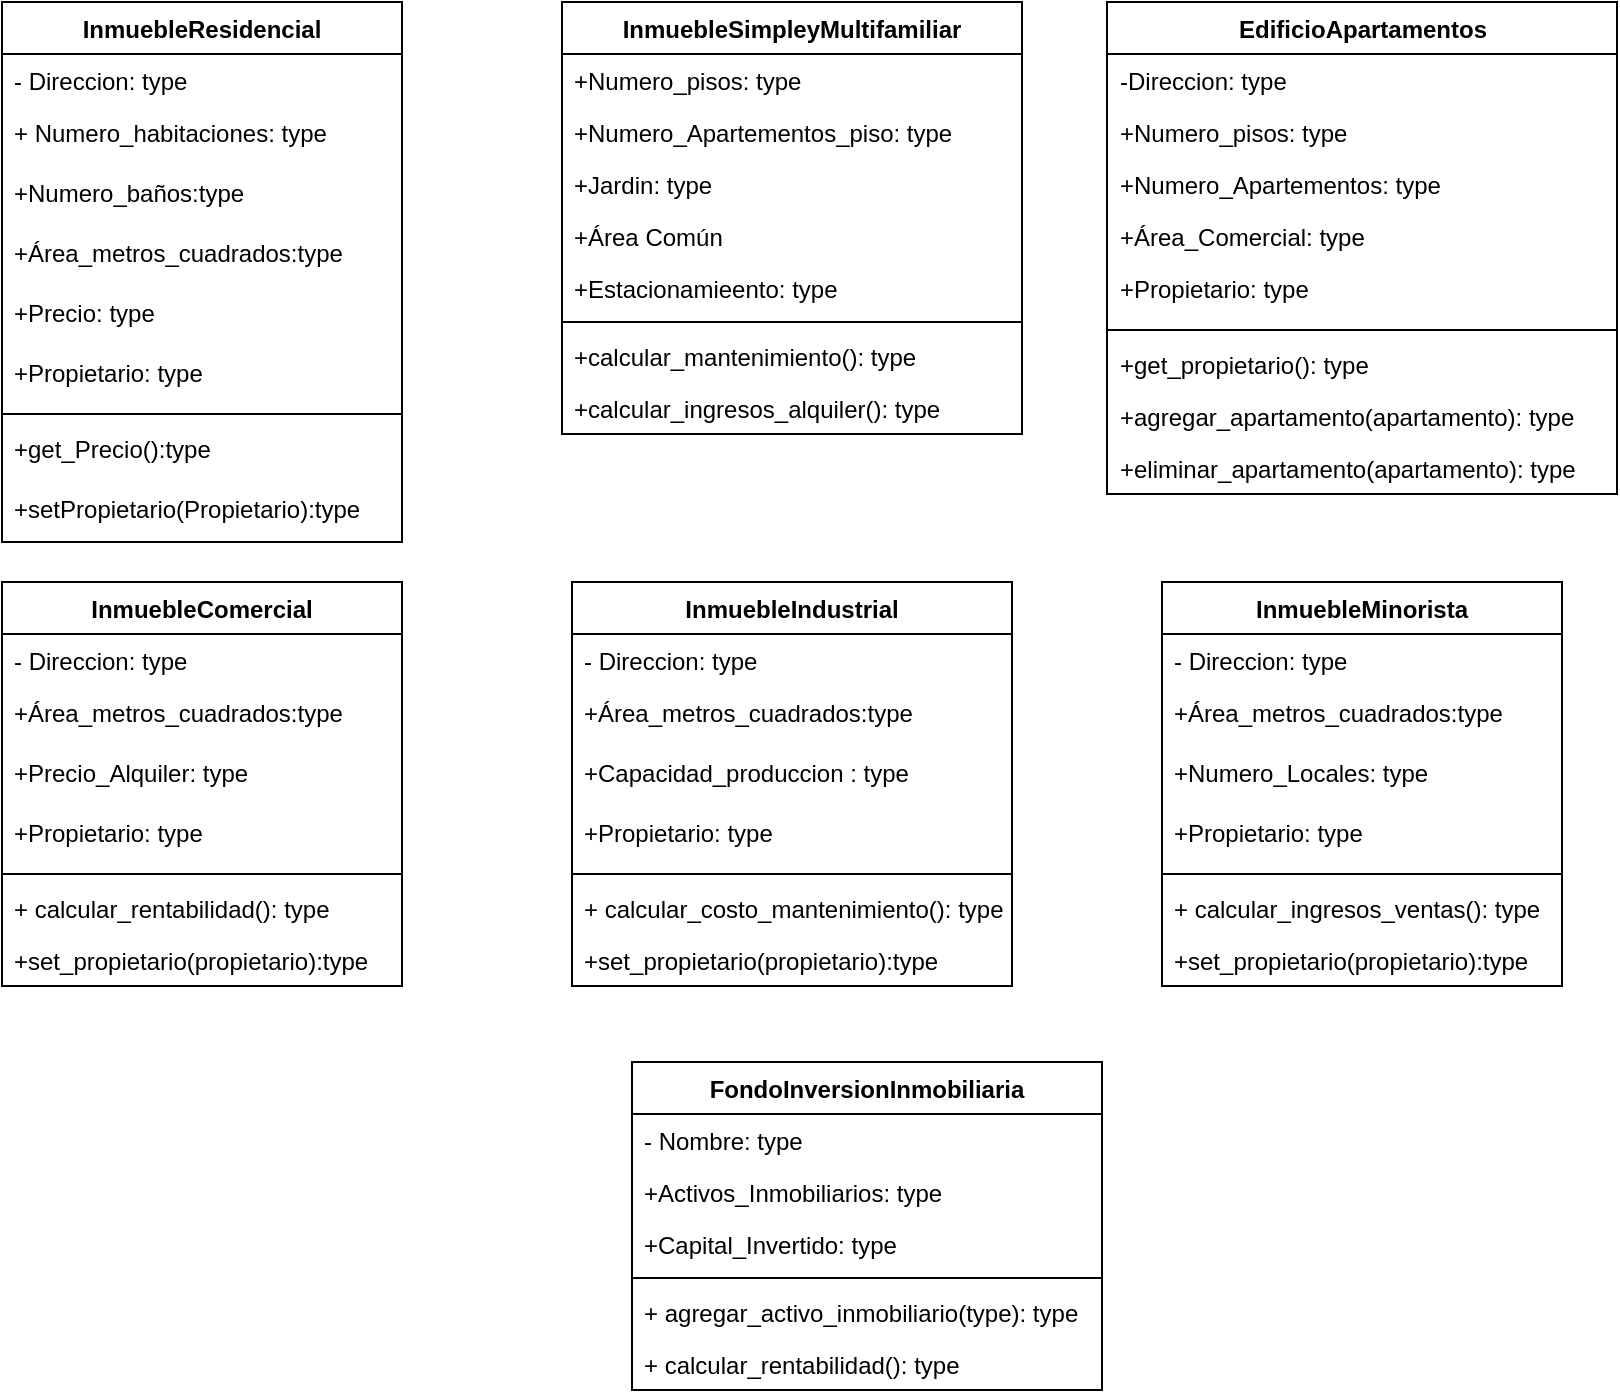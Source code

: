<mxfile version="21.5.2" type="google">
  <diagram name="Página-1" id="88PG_5Ypo7Cuoi6rT-1I">
    <mxGraphModel grid="1" page="1" gridSize="10" guides="1" tooltips="1" connect="1" arrows="1" fold="1" pageScale="1" pageWidth="827" pageHeight="1169" math="0" shadow="0">
      <root>
        <mxCell id="0" />
        <mxCell id="1" parent="0" />
        <mxCell id="-uS1xxPNbjX5ovQZobzU-13" value="FondoInversionInmobiliaria" style="swimlane;fontStyle=1;align=center;verticalAlign=top;childLayout=stackLayout;horizontal=1;startSize=26;horizontalStack=0;resizeParent=1;resizeParentMax=0;resizeLast=0;collapsible=1;marginBottom=0;whiteSpace=wrap;html=1;" vertex="1" parent="1">
          <mxGeometry x="285" y="480" width="235" height="164" as="geometry" />
        </mxCell>
        <mxCell id="-uS1xxPNbjX5ovQZobzU-14" value="- Nombre: type" style="text;strokeColor=none;fillColor=none;align=left;verticalAlign=top;spacingLeft=4;spacingRight=4;overflow=hidden;rotatable=0;points=[[0,0.5],[1,0.5]];portConstraint=eastwest;whiteSpace=wrap;html=1;" vertex="1" parent="-uS1xxPNbjX5ovQZobzU-13">
          <mxGeometry y="26" width="235" height="26" as="geometry" />
        </mxCell>
        <mxCell id="-uS1xxPNbjX5ovQZobzU-98" value="+Activos_Inmobiliarios: type" style="text;strokeColor=none;fillColor=none;align=left;verticalAlign=top;spacingLeft=4;spacingRight=4;overflow=hidden;rotatable=0;points=[[0,0.5],[1,0.5]];portConstraint=eastwest;whiteSpace=wrap;html=1;" vertex="1" parent="-uS1xxPNbjX5ovQZobzU-13">
          <mxGeometry y="52" width="235" height="26" as="geometry" />
        </mxCell>
        <mxCell id="-uS1xxPNbjX5ovQZobzU-97" value="+Capital_Invertido: type" style="text;strokeColor=none;fillColor=none;align=left;verticalAlign=top;spacingLeft=4;spacingRight=4;overflow=hidden;rotatable=0;points=[[0,0.5],[1,0.5]];portConstraint=eastwest;whiteSpace=wrap;html=1;" vertex="1" parent="-uS1xxPNbjX5ovQZobzU-13">
          <mxGeometry y="78" width="235" height="26" as="geometry" />
        </mxCell>
        <mxCell id="-uS1xxPNbjX5ovQZobzU-15" value="" style="line;strokeWidth=1;fillColor=none;align=left;verticalAlign=middle;spacingTop=-1;spacingLeft=3;spacingRight=3;rotatable=0;labelPosition=right;points=[];portConstraint=eastwest;strokeColor=inherit;" vertex="1" parent="-uS1xxPNbjX5ovQZobzU-13">
          <mxGeometry y="104" width="235" height="8" as="geometry" />
        </mxCell>
        <mxCell id="-uS1xxPNbjX5ovQZobzU-16" value="+ agregar_activo_inmobiliario(type): type" style="text;strokeColor=none;fillColor=none;align=left;verticalAlign=top;spacingLeft=4;spacingRight=4;overflow=hidden;rotatable=0;points=[[0,0.5],[1,0.5]];portConstraint=eastwest;whiteSpace=wrap;html=1;" vertex="1" parent="-uS1xxPNbjX5ovQZobzU-13">
          <mxGeometry y="112" width="235" height="26" as="geometry" />
        </mxCell>
        <mxCell id="-uS1xxPNbjX5ovQZobzU-102" value="+ calcular_rentabilidad(): type" style="text;strokeColor=none;fillColor=none;align=left;verticalAlign=top;spacingLeft=4;spacingRight=4;overflow=hidden;rotatable=0;points=[[0,0.5],[1,0.5]];portConstraint=eastwest;whiteSpace=wrap;html=1;" vertex="1" parent="-uS1xxPNbjX5ovQZobzU-13">
          <mxGeometry y="138" width="235" height="26" as="geometry" />
        </mxCell>
        <mxCell id="-uS1xxPNbjX5ovQZobzU-17" value="InmuebleSimpleyMultifamiliar" style="swimlane;fontStyle=1;align=center;verticalAlign=top;childLayout=stackLayout;horizontal=1;startSize=26;horizontalStack=0;resizeParent=1;resizeParentMax=0;resizeLast=0;collapsible=1;marginBottom=0;whiteSpace=wrap;html=1;" vertex="1" parent="1">
          <mxGeometry x="250" y="-50" width="230" height="216" as="geometry" />
        </mxCell>
        <mxCell id="-uS1xxPNbjX5ovQZobzU-18" value="+Numero_pisos: type" style="text;strokeColor=none;fillColor=none;align=left;verticalAlign=top;spacingLeft=4;spacingRight=4;overflow=hidden;rotatable=0;points=[[0,0.5],[1,0.5]];portConstraint=eastwest;whiteSpace=wrap;html=1;" vertex="1" parent="-uS1xxPNbjX5ovQZobzU-17">
          <mxGeometry y="26" width="230" height="26" as="geometry" />
        </mxCell>
        <mxCell id="-uS1xxPNbjX5ovQZobzU-65" value="+Numero_Apartementos_piso: type" style="text;strokeColor=none;fillColor=none;align=left;verticalAlign=top;spacingLeft=4;spacingRight=4;overflow=hidden;rotatable=0;points=[[0,0.5],[1,0.5]];portConstraint=eastwest;whiteSpace=wrap;html=1;" vertex="1" parent="-uS1xxPNbjX5ovQZobzU-17">
          <mxGeometry y="52" width="230" height="26" as="geometry" />
        </mxCell>
        <mxCell id="-uS1xxPNbjX5ovQZobzU-20" value="+Jardin: type" style="text;strokeColor=none;fillColor=none;align=left;verticalAlign=top;spacingLeft=4;spacingRight=4;overflow=hidden;rotatable=0;points=[[0,0.5],[1,0.5]];portConstraint=eastwest;whiteSpace=wrap;html=1;" vertex="1" parent="-uS1xxPNbjX5ovQZobzU-17">
          <mxGeometry y="78" width="230" height="26" as="geometry" />
        </mxCell>
        <mxCell id="-uS1xxPNbjX5ovQZobzU-64" value="+Área Común" style="text;strokeColor=none;fillColor=none;align=left;verticalAlign=top;spacingLeft=4;spacingRight=4;overflow=hidden;rotatable=0;points=[[0,0.5],[1,0.5]];portConstraint=eastwest;whiteSpace=wrap;html=1;" vertex="1" parent="-uS1xxPNbjX5ovQZobzU-17">
          <mxGeometry y="104" width="230" height="26" as="geometry" />
        </mxCell>
        <mxCell id="-uS1xxPNbjX5ovQZobzU-58" value="+Estacionamieento: type" style="text;strokeColor=none;fillColor=none;align=left;verticalAlign=top;spacingLeft=4;spacingRight=4;overflow=hidden;rotatable=0;points=[[0,0.5],[1,0.5]];portConstraint=eastwest;whiteSpace=wrap;html=1;" vertex="1" parent="-uS1xxPNbjX5ovQZobzU-17">
          <mxGeometry y="130" width="230" height="26" as="geometry" />
        </mxCell>
        <mxCell id="-uS1xxPNbjX5ovQZobzU-19" value="" style="line;strokeWidth=1;fillColor=none;align=left;verticalAlign=middle;spacingTop=-1;spacingLeft=3;spacingRight=3;rotatable=0;labelPosition=right;points=[];portConstraint=eastwest;strokeColor=inherit;" vertex="1" parent="-uS1xxPNbjX5ovQZobzU-17">
          <mxGeometry y="156" width="230" height="8" as="geometry" />
        </mxCell>
        <mxCell id="-uS1xxPNbjX5ovQZobzU-56" value="+calcular_mantenimiento(): type" style="text;strokeColor=none;fillColor=none;align=left;verticalAlign=top;spacingLeft=4;spacingRight=4;overflow=hidden;rotatable=0;points=[[0,0.5],[1,0.5]];portConstraint=eastwest;whiteSpace=wrap;html=1;" vertex="1" parent="-uS1xxPNbjX5ovQZobzU-17">
          <mxGeometry y="164" width="230" height="26" as="geometry" />
        </mxCell>
        <mxCell id="-uS1xxPNbjX5ovQZobzU-61" value="+calcular_ingresos_alquiler(): type" style="text;strokeColor=none;fillColor=none;align=left;verticalAlign=top;spacingLeft=4;spacingRight=4;overflow=hidden;rotatable=0;points=[[0,0.5],[1,0.5]];portConstraint=eastwest;whiteSpace=wrap;html=1;" vertex="1" parent="-uS1xxPNbjX5ovQZobzU-17">
          <mxGeometry y="190" width="230" height="26" as="geometry" />
        </mxCell>
        <mxCell id="-uS1xxPNbjX5ovQZobzU-25" value="InmuebleMinorista" style="swimlane;fontStyle=1;align=center;verticalAlign=top;childLayout=stackLayout;horizontal=1;startSize=26;horizontalStack=0;resizeParent=1;resizeParentMax=0;resizeLast=0;collapsible=1;marginBottom=0;whiteSpace=wrap;html=1;" vertex="1" parent="1">
          <mxGeometry x="550" y="240" width="200" height="202" as="geometry" />
        </mxCell>
        <mxCell id="-uS1xxPNbjX5ovQZobzU-75" value="- Direccion: type" style="text;strokeColor=none;fillColor=none;align=left;verticalAlign=top;spacingLeft=4;spacingRight=4;overflow=hidden;rotatable=0;points=[[0,0.5],[1,0.5]];portConstraint=eastwest;whiteSpace=wrap;html=1;" vertex="1" parent="-uS1xxPNbjX5ovQZobzU-25">
          <mxGeometry y="26" width="200" height="26" as="geometry" />
        </mxCell>
        <mxCell id="-uS1xxPNbjX5ovQZobzU-76" value="+Área_metros_cuadrados:type&lt;span style=&quot;white-space: pre;&quot;&gt;&#x9;&lt;/span&gt;" style="text;strokeColor=none;fillColor=none;align=left;verticalAlign=top;spacingLeft=4;spacingRight=4;overflow=hidden;rotatable=0;points=[[0,0.5],[1,0.5]];portConstraint=eastwest;whiteSpace=wrap;html=1;" vertex="1" parent="-uS1xxPNbjX5ovQZobzU-25">
          <mxGeometry y="52" width="200" height="30" as="geometry" />
        </mxCell>
        <mxCell id="-uS1xxPNbjX5ovQZobzU-77" value="+Numero_Locales: type" style="text;strokeColor=none;fillColor=none;align=left;verticalAlign=top;spacingLeft=4;spacingRight=4;overflow=hidden;rotatable=0;points=[[0,0.5],[1,0.5]];portConstraint=eastwest;whiteSpace=wrap;html=1;" vertex="1" parent="-uS1xxPNbjX5ovQZobzU-25">
          <mxGeometry y="82" width="200" height="30" as="geometry" />
        </mxCell>
        <mxCell id="-uS1xxPNbjX5ovQZobzU-78" value="+Propietario: type" style="text;strokeColor=none;fillColor=none;align=left;verticalAlign=top;spacingLeft=4;spacingRight=4;overflow=hidden;rotatable=0;points=[[0,0.5],[1,0.5]];portConstraint=eastwest;whiteSpace=wrap;html=1;" vertex="1" parent="-uS1xxPNbjX5ovQZobzU-25">
          <mxGeometry y="112" width="200" height="30" as="geometry" />
        </mxCell>
        <mxCell id="-uS1xxPNbjX5ovQZobzU-27" value="" style="line;strokeWidth=1;fillColor=none;align=left;verticalAlign=middle;spacingTop=-1;spacingLeft=3;spacingRight=3;rotatable=0;labelPosition=right;points=[];portConstraint=eastwest;strokeColor=inherit;" vertex="1" parent="-uS1xxPNbjX5ovQZobzU-25">
          <mxGeometry y="142" width="200" height="8" as="geometry" />
        </mxCell>
        <mxCell id="-uS1xxPNbjX5ovQZobzU-28" value="+ calcular_ingresos_ventas(): type" style="text;strokeColor=none;fillColor=none;align=left;verticalAlign=top;spacingLeft=4;spacingRight=4;overflow=hidden;rotatable=0;points=[[0,0.5],[1,0.5]];portConstraint=eastwest;whiteSpace=wrap;html=1;" vertex="1" parent="-uS1xxPNbjX5ovQZobzU-25">
          <mxGeometry y="150" width="200" height="26" as="geometry" />
        </mxCell>
        <mxCell id="-uS1xxPNbjX5ovQZobzU-79" value="+set_propietario(propietario):type" style="text;strokeColor=none;fillColor=none;align=left;verticalAlign=top;spacingLeft=4;spacingRight=4;overflow=hidden;rotatable=0;points=[[0,0.5],[1,0.5]];portConstraint=eastwest;whiteSpace=wrap;html=1;" vertex="1" parent="-uS1xxPNbjX5ovQZobzU-25">
          <mxGeometry y="176" width="200" height="26" as="geometry" />
        </mxCell>
        <mxCell id="-uS1xxPNbjX5ovQZobzU-29" value="InmuebleResidencial" style="swimlane;fontStyle=1;align=center;verticalAlign=top;childLayout=stackLayout;horizontal=1;startSize=26;horizontalStack=0;resizeParent=1;resizeParentMax=0;resizeLast=0;collapsible=1;marginBottom=0;whiteSpace=wrap;html=1;" vertex="1" parent="1">
          <mxGeometry x="-30" y="-50" width="200" height="270" as="geometry">
            <mxRectangle x="130" y="70" width="110" height="30" as="alternateBounds" />
          </mxGeometry>
        </mxCell>
        <mxCell id="-uS1xxPNbjX5ovQZobzU-30" value="- Direccion: type" style="text;strokeColor=none;fillColor=none;align=left;verticalAlign=top;spacingLeft=4;spacingRight=4;overflow=hidden;rotatable=0;points=[[0,0.5],[1,0.5]];portConstraint=eastwest;whiteSpace=wrap;html=1;" vertex="1" parent="-uS1xxPNbjX5ovQZobzU-29">
          <mxGeometry y="26" width="200" height="26" as="geometry" />
        </mxCell>
        <mxCell id="-uS1xxPNbjX5ovQZobzU-32" value="+ Numero_habitaciones: type" style="text;strokeColor=none;fillColor=none;align=left;verticalAlign=top;spacingLeft=4;spacingRight=4;overflow=hidden;rotatable=0;points=[[0,0.5],[1,0.5]];portConstraint=eastwest;whiteSpace=wrap;html=1;" vertex="1" parent="-uS1xxPNbjX5ovQZobzU-29">
          <mxGeometry y="52" width="200" height="30" as="geometry" />
        </mxCell>
        <mxCell id="-uS1xxPNbjX5ovQZobzU-47" value="+Numero_baños:type" style="text;strokeColor=none;fillColor=none;align=left;verticalAlign=top;spacingLeft=4;spacingRight=4;overflow=hidden;rotatable=0;points=[[0,0.5],[1,0.5]];portConstraint=eastwest;whiteSpace=wrap;html=1;" vertex="1" parent="-uS1xxPNbjX5ovQZobzU-29">
          <mxGeometry y="82" width="200" height="30" as="geometry" />
        </mxCell>
        <mxCell id="-uS1xxPNbjX5ovQZobzU-53" value="+Área_metros_cuadrados:type&lt;span style=&quot;white-space: pre;&quot;&gt;&#x9;&lt;/span&gt;" style="text;strokeColor=none;fillColor=none;align=left;verticalAlign=top;spacingLeft=4;spacingRight=4;overflow=hidden;rotatable=0;points=[[0,0.5],[1,0.5]];portConstraint=eastwest;whiteSpace=wrap;html=1;" vertex="1" parent="-uS1xxPNbjX5ovQZobzU-29">
          <mxGeometry y="112" width="200" height="30" as="geometry" />
        </mxCell>
        <mxCell id="-uS1xxPNbjX5ovQZobzU-55" value="+Precio: type" style="text;strokeColor=none;fillColor=none;align=left;verticalAlign=top;spacingLeft=4;spacingRight=4;overflow=hidden;rotatable=0;points=[[0,0.5],[1,0.5]];portConstraint=eastwest;whiteSpace=wrap;html=1;" vertex="1" parent="-uS1xxPNbjX5ovQZobzU-29">
          <mxGeometry y="142" width="200" height="30" as="geometry" />
        </mxCell>
        <mxCell id="-uS1xxPNbjX5ovQZobzU-67" value="+Propietario: type" style="text;strokeColor=none;fillColor=none;align=left;verticalAlign=top;spacingLeft=4;spacingRight=4;overflow=hidden;rotatable=0;points=[[0,0.5],[1,0.5]];portConstraint=eastwest;whiteSpace=wrap;html=1;" vertex="1" parent="-uS1xxPNbjX5ovQZobzU-29">
          <mxGeometry y="172" width="200" height="30" as="geometry" />
        </mxCell>
        <mxCell id="-uS1xxPNbjX5ovQZobzU-31" value="" style="line;strokeWidth=1;fillColor=none;align=left;verticalAlign=middle;spacingTop=-1;spacingLeft=3;spacingRight=3;rotatable=0;labelPosition=right;points=[];portConstraint=eastwest;strokeColor=inherit;" vertex="1" parent="-uS1xxPNbjX5ovQZobzU-29">
          <mxGeometry y="202" width="200" height="8" as="geometry" />
        </mxCell>
        <mxCell id="-uS1xxPNbjX5ovQZobzU-48" value="+get_Precio():type" style="text;strokeColor=none;fillColor=none;align=left;verticalAlign=top;spacingLeft=4;spacingRight=4;overflow=hidden;rotatable=0;points=[[0,0.5],[1,0.5]];portConstraint=eastwest;whiteSpace=wrap;html=1;" vertex="1" parent="-uS1xxPNbjX5ovQZobzU-29">
          <mxGeometry y="210" width="200" height="30" as="geometry" />
        </mxCell>
        <mxCell id="-uS1xxPNbjX5ovQZobzU-52" value="+setPropietario(Propietario):type" style="text;strokeColor=none;fillColor=none;align=left;verticalAlign=top;spacingLeft=4;spacingRight=4;overflow=hidden;rotatable=0;points=[[0,0.5],[1,0.5]];portConstraint=eastwest;whiteSpace=wrap;html=1;" vertex="1" parent="-uS1xxPNbjX5ovQZobzU-29">
          <mxGeometry y="240" width="200" height="30" as="geometry" />
        </mxCell>
        <mxCell id="-uS1xxPNbjX5ovQZobzU-33" value="EdificioApartamentos" style="swimlane;fontStyle=1;align=center;verticalAlign=top;childLayout=stackLayout;horizontal=1;startSize=26;horizontalStack=0;resizeParent=1;resizeParentMax=0;resizeLast=0;collapsible=1;marginBottom=0;whiteSpace=wrap;html=1;" vertex="1" parent="1">
          <mxGeometry x="522.5" y="-50" width="255" height="246" as="geometry" />
        </mxCell>
        <mxCell id="-uS1xxPNbjX5ovQZobzU-62" value="-Direccion: type" style="text;strokeColor=none;fillColor=none;align=left;verticalAlign=top;spacingLeft=4;spacingRight=4;overflow=hidden;rotatable=0;points=[[0,0.5],[1,0.5]];portConstraint=eastwest;whiteSpace=wrap;html=1;" vertex="1" parent="-uS1xxPNbjX5ovQZobzU-33">
          <mxGeometry y="26" width="255" height="26" as="geometry" />
        </mxCell>
        <mxCell id="-uS1xxPNbjX5ovQZobzU-63" value="+Numero_pisos: type" style="text;strokeColor=none;fillColor=none;align=left;verticalAlign=top;spacingLeft=4;spacingRight=4;overflow=hidden;rotatable=0;points=[[0,0.5],[1,0.5]];portConstraint=eastwest;whiteSpace=wrap;html=1;" vertex="1" parent="-uS1xxPNbjX5ovQZobzU-33">
          <mxGeometry y="52" width="255" height="26" as="geometry" />
        </mxCell>
        <mxCell id="-uS1xxPNbjX5ovQZobzU-59" value="+Numero_Apartementos: type" style="text;strokeColor=none;fillColor=none;align=left;verticalAlign=top;spacingLeft=4;spacingRight=4;overflow=hidden;rotatable=0;points=[[0,0.5],[1,0.5]];portConstraint=eastwest;whiteSpace=wrap;html=1;" vertex="1" parent="-uS1xxPNbjX5ovQZobzU-33">
          <mxGeometry y="78" width="255" height="26" as="geometry" />
        </mxCell>
        <mxCell id="-uS1xxPNbjX5ovQZobzU-60" value="+Área_Comercial: type" style="text;strokeColor=none;fillColor=none;align=left;verticalAlign=top;spacingLeft=4;spacingRight=4;overflow=hidden;rotatable=0;points=[[0,0.5],[1,0.5]];portConstraint=eastwest;whiteSpace=wrap;html=1;" vertex="1" parent="-uS1xxPNbjX5ovQZobzU-33">
          <mxGeometry y="104" width="255" height="26" as="geometry" />
        </mxCell>
        <mxCell id="-uS1xxPNbjX5ovQZobzU-54" value="+Propietario: type" style="text;strokeColor=none;fillColor=none;align=left;verticalAlign=top;spacingLeft=4;spacingRight=4;overflow=hidden;rotatable=0;points=[[0,0.5],[1,0.5]];portConstraint=eastwest;whiteSpace=wrap;html=1;" vertex="1" parent="-uS1xxPNbjX5ovQZobzU-33">
          <mxGeometry y="130" width="255" height="30" as="geometry" />
        </mxCell>
        <mxCell id="-uS1xxPNbjX5ovQZobzU-35" value="" style="line;strokeWidth=1;fillColor=none;align=left;verticalAlign=middle;spacingTop=-1;spacingLeft=3;spacingRight=3;rotatable=0;labelPosition=right;points=[];portConstraint=eastwest;strokeColor=inherit;" vertex="1" parent="-uS1xxPNbjX5ovQZobzU-33">
          <mxGeometry y="160" width="255" height="8" as="geometry" />
        </mxCell>
        <mxCell id="-uS1xxPNbjX5ovQZobzU-36" value="+get_propietario(): type" style="text;strokeColor=none;fillColor=none;align=left;verticalAlign=top;spacingLeft=4;spacingRight=4;overflow=hidden;rotatable=0;points=[[0,0.5],[1,0.5]];portConstraint=eastwest;whiteSpace=wrap;html=1;" vertex="1" parent="-uS1xxPNbjX5ovQZobzU-33">
          <mxGeometry y="168" width="255" height="26" as="geometry" />
        </mxCell>
        <mxCell id="-uS1xxPNbjX5ovQZobzU-70" value="+agregar_apartamento(apartamento): type" style="text;strokeColor=none;fillColor=none;align=left;verticalAlign=top;spacingLeft=4;spacingRight=4;overflow=hidden;rotatable=0;points=[[0,0.5],[1,0.5]];portConstraint=eastwest;whiteSpace=wrap;html=1;" vertex="1" parent="-uS1xxPNbjX5ovQZobzU-33">
          <mxGeometry y="194" width="255" height="26" as="geometry" />
        </mxCell>
        <mxCell id="-uS1xxPNbjX5ovQZobzU-69" value="+eliminar_apartamento(apartamento): type" style="text;strokeColor=none;fillColor=none;align=left;verticalAlign=top;spacingLeft=4;spacingRight=4;overflow=hidden;rotatable=0;points=[[0,0.5],[1,0.5]];portConstraint=eastwest;whiteSpace=wrap;html=1;" vertex="1" parent="-uS1xxPNbjX5ovQZobzU-33">
          <mxGeometry y="220" width="255" height="26" as="geometry" />
        </mxCell>
        <mxCell id="-uS1xxPNbjX5ovQZobzU-80" value="InmuebleIndustrial" style="swimlane;fontStyle=1;align=center;verticalAlign=top;childLayout=stackLayout;horizontal=1;startSize=26;horizontalStack=0;resizeParent=1;resizeParentMax=0;resizeLast=0;collapsible=1;marginBottom=0;whiteSpace=wrap;html=1;" vertex="1" parent="1">
          <mxGeometry x="255" y="240" width="220" height="202" as="geometry" />
        </mxCell>
        <mxCell id="-uS1xxPNbjX5ovQZobzU-81" value="- Direccion: type" style="text;strokeColor=none;fillColor=none;align=left;verticalAlign=top;spacingLeft=4;spacingRight=4;overflow=hidden;rotatable=0;points=[[0,0.5],[1,0.5]];portConstraint=eastwest;whiteSpace=wrap;html=1;" vertex="1" parent="-uS1xxPNbjX5ovQZobzU-80">
          <mxGeometry y="26" width="220" height="26" as="geometry" />
        </mxCell>
        <mxCell id="-uS1xxPNbjX5ovQZobzU-82" value="+Área_metros_cuadrados:type&lt;span style=&quot;white-space: pre;&quot;&gt;&#x9;&lt;/span&gt;" style="text;strokeColor=none;fillColor=none;align=left;verticalAlign=top;spacingLeft=4;spacingRight=4;overflow=hidden;rotatable=0;points=[[0,0.5],[1,0.5]];portConstraint=eastwest;whiteSpace=wrap;html=1;" vertex="1" parent="-uS1xxPNbjX5ovQZobzU-80">
          <mxGeometry y="52" width="220" height="30" as="geometry" />
        </mxCell>
        <mxCell id="-uS1xxPNbjX5ovQZobzU-83" value="+Capacidad_produccion : type" style="text;strokeColor=none;fillColor=none;align=left;verticalAlign=top;spacingLeft=4;spacingRight=4;overflow=hidden;rotatable=0;points=[[0,0.5],[1,0.5]];portConstraint=eastwest;whiteSpace=wrap;html=1;" vertex="1" parent="-uS1xxPNbjX5ovQZobzU-80">
          <mxGeometry y="82" width="220" height="30" as="geometry" />
        </mxCell>
        <mxCell id="-uS1xxPNbjX5ovQZobzU-84" value="+Propietario: type" style="text;strokeColor=none;fillColor=none;align=left;verticalAlign=top;spacingLeft=4;spacingRight=4;overflow=hidden;rotatable=0;points=[[0,0.5],[1,0.5]];portConstraint=eastwest;whiteSpace=wrap;html=1;" vertex="1" parent="-uS1xxPNbjX5ovQZobzU-80">
          <mxGeometry y="112" width="220" height="30" as="geometry" />
        </mxCell>
        <mxCell id="-uS1xxPNbjX5ovQZobzU-85" value="" style="line;strokeWidth=1;fillColor=none;align=left;verticalAlign=middle;spacingTop=-1;spacingLeft=3;spacingRight=3;rotatable=0;labelPosition=right;points=[];portConstraint=eastwest;strokeColor=inherit;" vertex="1" parent="-uS1xxPNbjX5ovQZobzU-80">
          <mxGeometry y="142" width="220" height="8" as="geometry" />
        </mxCell>
        <mxCell id="-uS1xxPNbjX5ovQZobzU-86" value="+ calcular_costo_mantenimiento(): type" style="text;strokeColor=none;fillColor=none;align=left;verticalAlign=top;spacingLeft=4;spacingRight=4;overflow=hidden;rotatable=0;points=[[0,0.5],[1,0.5]];portConstraint=eastwest;whiteSpace=wrap;html=1;" vertex="1" parent="-uS1xxPNbjX5ovQZobzU-80">
          <mxGeometry y="150" width="220" height="26" as="geometry" />
        </mxCell>
        <mxCell id="-uS1xxPNbjX5ovQZobzU-87" value="+set_propietario(propietario):type" style="text;strokeColor=none;fillColor=none;align=left;verticalAlign=top;spacingLeft=4;spacingRight=4;overflow=hidden;rotatable=0;points=[[0,0.5],[1,0.5]];portConstraint=eastwest;whiteSpace=wrap;html=1;" vertex="1" parent="-uS1xxPNbjX5ovQZobzU-80">
          <mxGeometry y="176" width="220" height="26" as="geometry" />
        </mxCell>
        <mxCell id="-uS1xxPNbjX5ovQZobzU-88" value="InmuebleComercial" style="swimlane;fontStyle=1;align=center;verticalAlign=top;childLayout=stackLayout;horizontal=1;startSize=26;horizontalStack=0;resizeParent=1;resizeParentMax=0;resizeLast=0;collapsible=1;marginBottom=0;whiteSpace=wrap;html=1;" vertex="1" parent="1">
          <mxGeometry x="-30" y="240" width="200" height="202" as="geometry" />
        </mxCell>
        <mxCell id="-uS1xxPNbjX5ovQZobzU-89" value="- Direccion: type" style="text;strokeColor=none;fillColor=none;align=left;verticalAlign=top;spacingLeft=4;spacingRight=4;overflow=hidden;rotatable=0;points=[[0,0.5],[1,0.5]];portConstraint=eastwest;whiteSpace=wrap;html=1;" vertex="1" parent="-uS1xxPNbjX5ovQZobzU-88">
          <mxGeometry y="26" width="200" height="26" as="geometry" />
        </mxCell>
        <mxCell id="-uS1xxPNbjX5ovQZobzU-90" value="+Área_metros_cuadrados:type&lt;span style=&quot;white-space: pre;&quot;&gt;&#x9;&lt;/span&gt;" style="text;strokeColor=none;fillColor=none;align=left;verticalAlign=top;spacingLeft=4;spacingRight=4;overflow=hidden;rotatable=0;points=[[0,0.5],[1,0.5]];portConstraint=eastwest;whiteSpace=wrap;html=1;" vertex="1" parent="-uS1xxPNbjX5ovQZobzU-88">
          <mxGeometry y="52" width="200" height="30" as="geometry" />
        </mxCell>
        <mxCell id="-uS1xxPNbjX5ovQZobzU-91" value="+Precio_Alquiler: type" style="text;strokeColor=none;fillColor=none;align=left;verticalAlign=top;spacingLeft=4;spacingRight=4;overflow=hidden;rotatable=0;points=[[0,0.5],[1,0.5]];portConstraint=eastwest;whiteSpace=wrap;html=1;" vertex="1" parent="-uS1xxPNbjX5ovQZobzU-88">
          <mxGeometry y="82" width="200" height="30" as="geometry" />
        </mxCell>
        <mxCell id="-uS1xxPNbjX5ovQZobzU-92" value="+Propietario: type" style="text;strokeColor=none;fillColor=none;align=left;verticalAlign=top;spacingLeft=4;spacingRight=4;overflow=hidden;rotatable=0;points=[[0,0.5],[1,0.5]];portConstraint=eastwest;whiteSpace=wrap;html=1;" vertex="1" parent="-uS1xxPNbjX5ovQZobzU-88">
          <mxGeometry y="112" width="200" height="30" as="geometry" />
        </mxCell>
        <mxCell id="-uS1xxPNbjX5ovQZobzU-93" value="" style="line;strokeWidth=1;fillColor=none;align=left;verticalAlign=middle;spacingTop=-1;spacingLeft=3;spacingRight=3;rotatable=0;labelPosition=right;points=[];portConstraint=eastwest;strokeColor=inherit;" vertex="1" parent="-uS1xxPNbjX5ovQZobzU-88">
          <mxGeometry y="142" width="200" height="8" as="geometry" />
        </mxCell>
        <mxCell id="-uS1xxPNbjX5ovQZobzU-94" value="+ calcular_rentabilidad(): type" style="text;strokeColor=none;fillColor=none;align=left;verticalAlign=top;spacingLeft=4;spacingRight=4;overflow=hidden;rotatable=0;points=[[0,0.5],[1,0.5]];portConstraint=eastwest;whiteSpace=wrap;html=1;" vertex="1" parent="-uS1xxPNbjX5ovQZobzU-88">
          <mxGeometry y="150" width="200" height="26" as="geometry" />
        </mxCell>
        <mxCell id="-uS1xxPNbjX5ovQZobzU-95" value="+set_propietario(propietario):type" style="text;strokeColor=none;fillColor=none;align=left;verticalAlign=top;spacingLeft=4;spacingRight=4;overflow=hidden;rotatable=0;points=[[0,0.5],[1,0.5]];portConstraint=eastwest;whiteSpace=wrap;html=1;" vertex="1" parent="-uS1xxPNbjX5ovQZobzU-88">
          <mxGeometry y="176" width="200" height="26" as="geometry" />
        </mxCell>
      </root>
    </mxGraphModel>
  </diagram>
</mxfile>
